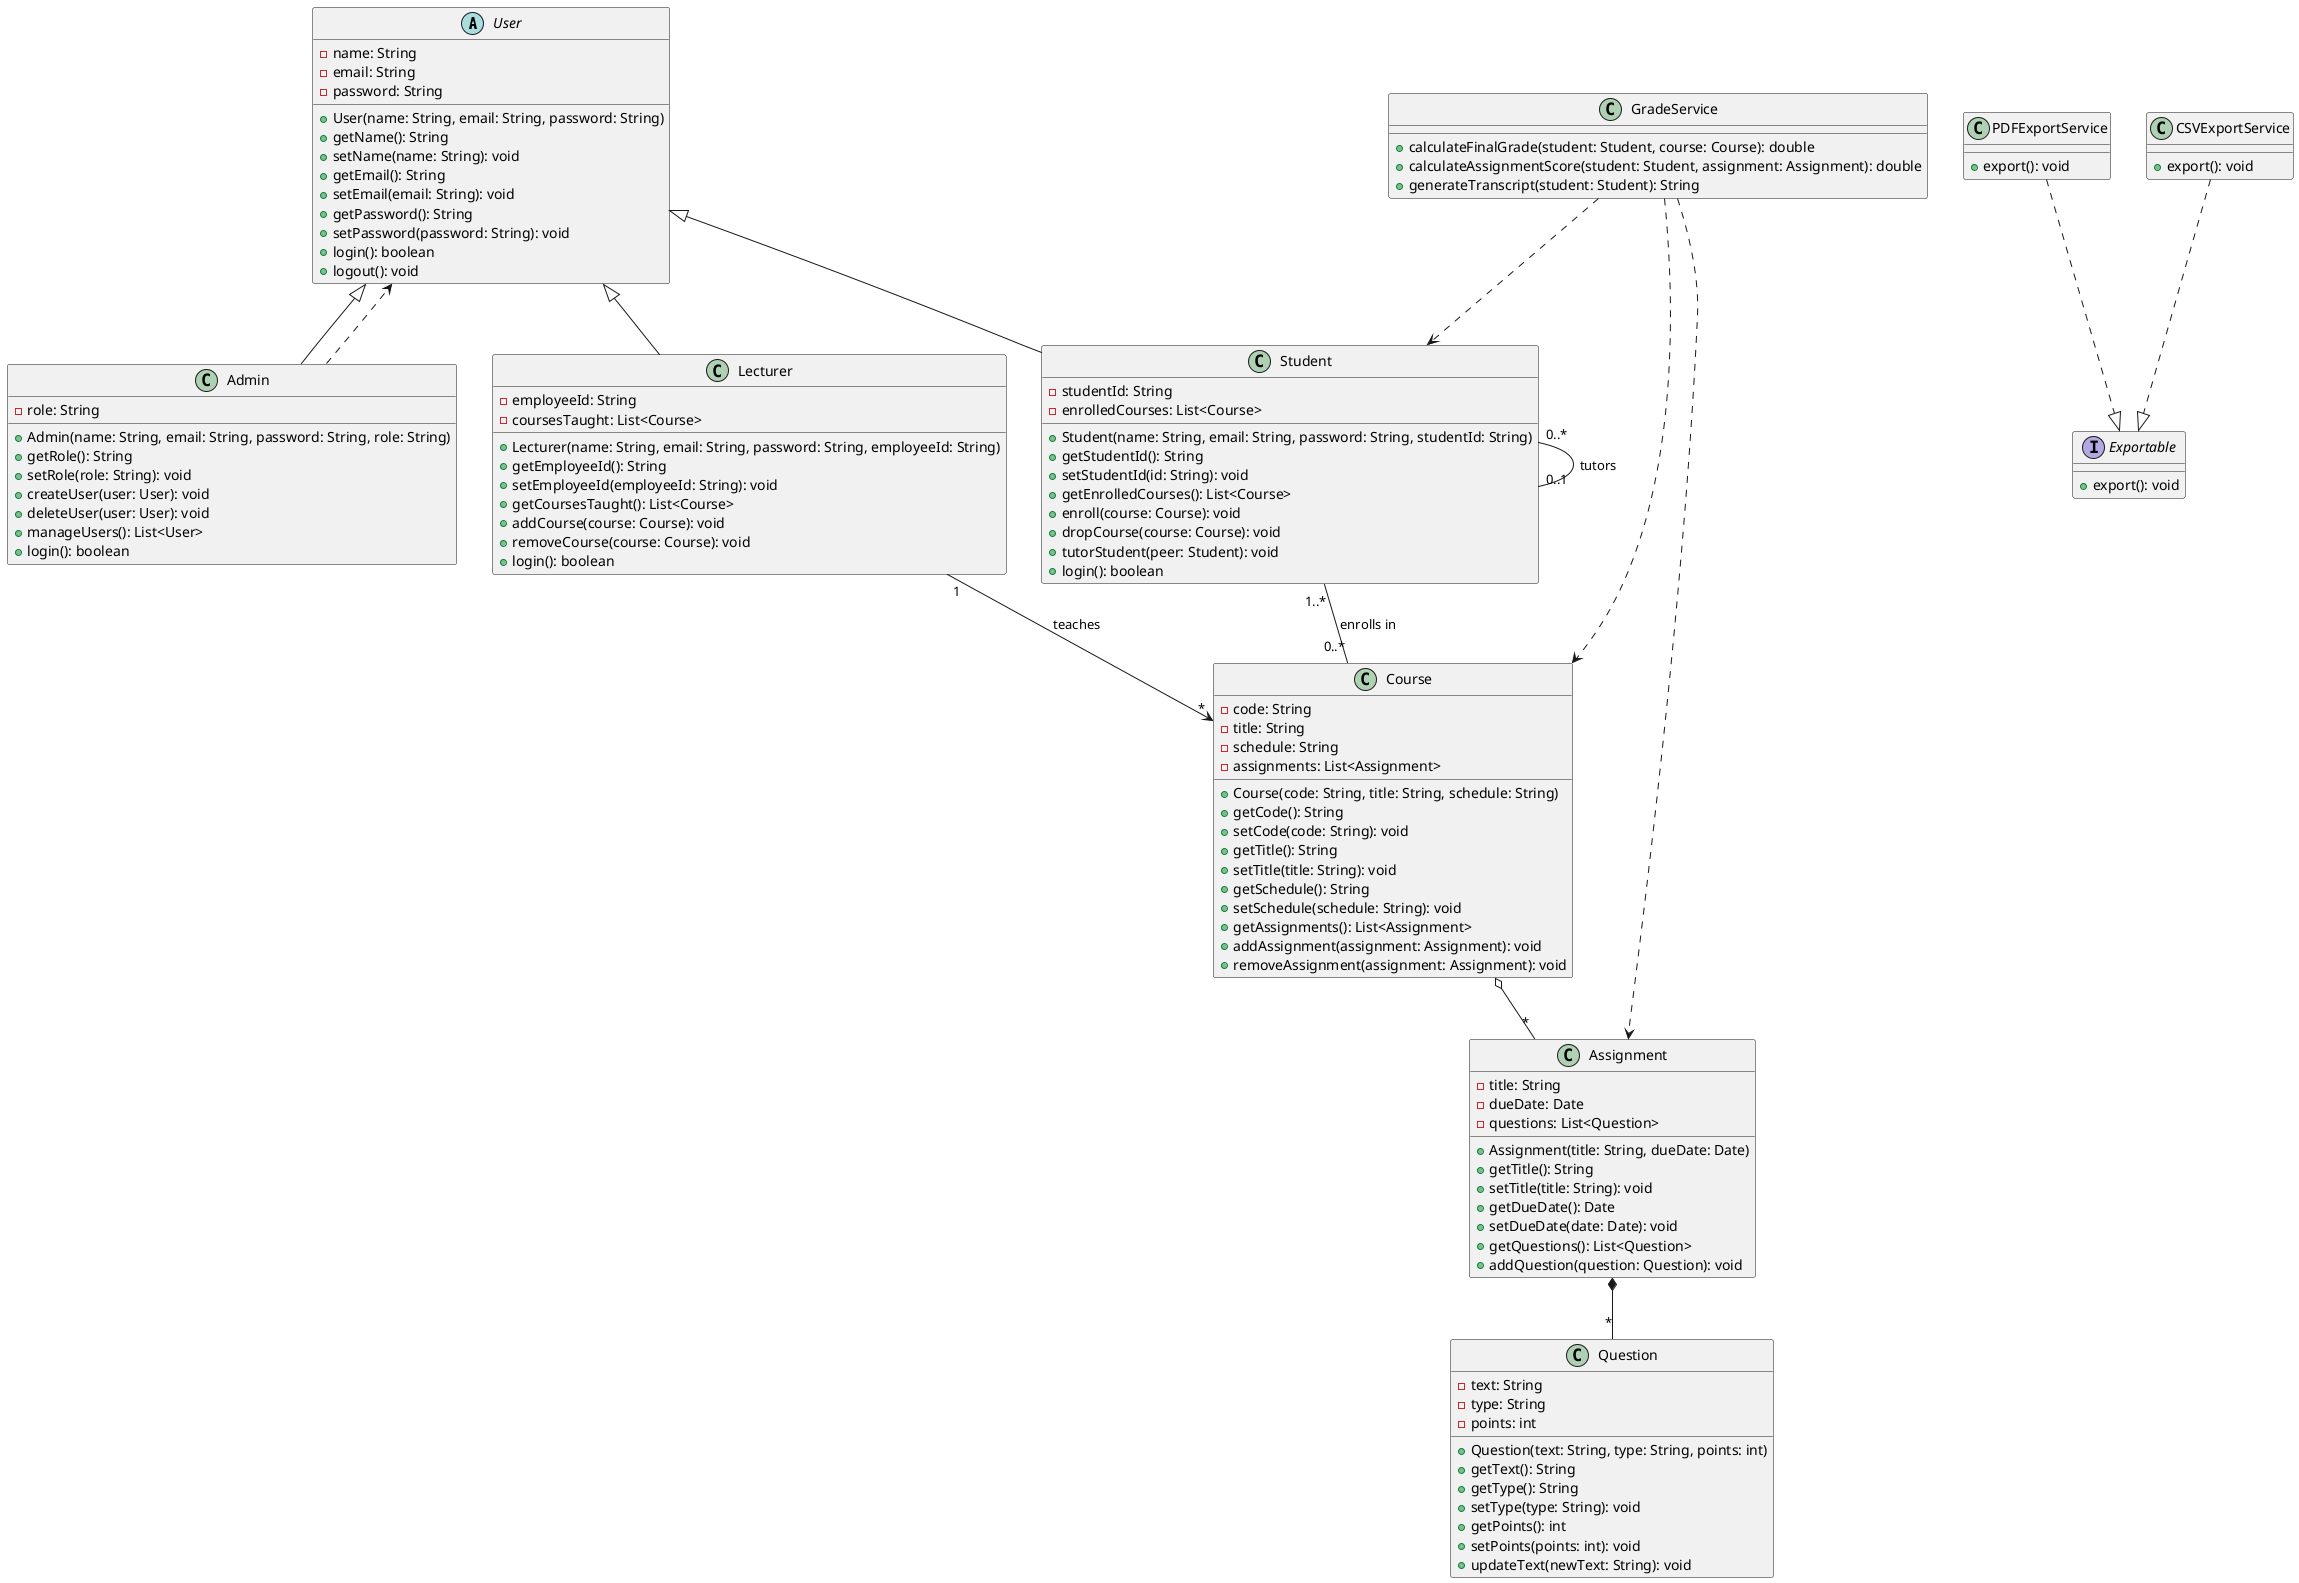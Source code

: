 @startuml namespace "Learning Management System"
' Base abstract class
abstract class User {
  - name: String
  - email: String
  - password: String
  + User(name: String, email: String, password: String)
  + getName(): String
  + setName(name: String): void
  + getEmail(): String
  + setEmail(email: String): void
  + getPassword(): String
  + setPassword(password: String): void
  + login(): boolean
  + logout(): void
}

class Admin {
  - role: String
  + Admin(name: String, email: String, password: String, role: String)
  + getRole(): String
  + setRole(role: String): void
  + createUser(user: User): void
  + deleteUser(user: User): void
  + manageUsers(): List<User>
  + login(): boolean
}

class Lecturer {
  - employeeId: String
  - coursesTaught: List<Course>
  + Lecturer(name: String, email: String, password: String, employeeId: String)
  + getEmployeeId(): String
  + setEmployeeId(employeeId: String): void
  + getCoursesTaught(): List<Course>
  + addCourse(course: Course): void
  + removeCourse(course: Course): void
  + login(): boolean
}

class Student {
  - studentId: String
  - enrolledCourses: List<Course>
  + Student(name: String, email: String, password: String, studentId: String)
  + getStudentId(): String
  + setStudentId(id: String): void
  + getEnrolledCourses(): List<Course>
  + enroll(course: Course): void
  + dropCourse(course: Course): void
  + tutorStudent(peer: Student): void
  + login(): boolean
}

class Course {
  - code: String
  - title: String
  - schedule: String
  - assignments: List<Assignment>
  + Course(code: String, title: String, schedule: String)
  + getCode(): String
  + setCode(code: String): void
  + getTitle(): String
  + setTitle(title: String): void
  + getSchedule(): String
  + setSchedule(schedule: String): void
  + getAssignments(): List<Assignment>
  + addAssignment(assignment: Assignment): void
  + removeAssignment(assignment: Assignment): void
}

class Assignment {
  - title: String
  - dueDate: Date
  - questions: List<Question>
  + Assignment(title: String, dueDate: Date)
  + getTitle(): String
  + setTitle(title: String): void
  + getDueDate(): Date
  + setDueDate(date: Date): void
  + getQuestions(): List<Question>
  + addQuestion(question: Question): void
}

class Question {
  - text: String
  - type: String
  - points: int
  + Question(text: String, type: String, points: int)
  + getText(): String
  + getType(): String
  + setType(type: String): void
  + getPoints(): int
  + setPoints(points: int): void
  + updateText(newText: String): void
}

class GradeService {
  + calculateFinalGrade(student: Student, course: Course): double
  + calculateAssignmentScore(student: Student, assignment: Assignment): double
  + generateTranscript(student: Student): String
}


interface Exportable {
  + export(): void
}

class PDFExportService {
  + export(): void
}

class CSVExportService {
  + export(): void
}

' Generalization
User <|-- Student
User <|-- Lecturer
User <|-- Admin

' Association
Student "1..*" -- "0..*" Course : enrolls in

' Directed Association
Lecturer "1" --> "*" Course : teaches

' Aggregation
Course o-- "*" Assignment

' Composition
Assignment *-- "*" Question

' Dependency
GradeService ..> Student
GradeService ..> Assignment
GradeService ..> Course
Admin ..> User

' Realization
PDFExportService ..|> Exportable
CSVExportService ..|> Exportable

' Reflexive Association
Student "0..*" -- "0..1" Student : tutors
@enduml